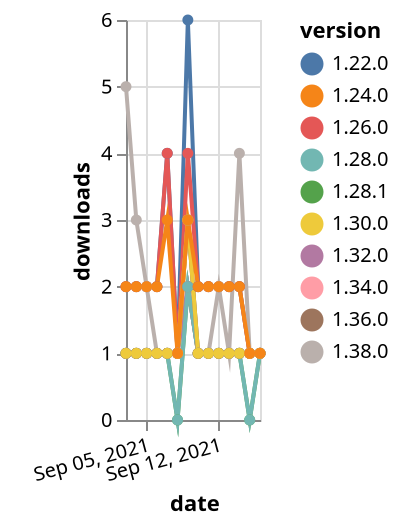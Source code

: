 {"$schema": "https://vega.github.io/schema/vega-lite/v5.json", "description": "A simple bar chart with embedded data.", "data": {"values": [{"date": "2021-09-03", "total": 178, "delta": 1, "version": "1.34.0"}, {"date": "2021-09-04", "total": 179, "delta": 1, "version": "1.34.0"}, {"date": "2021-09-05", "total": 180, "delta": 1, "version": "1.34.0"}, {"date": "2021-09-06", "total": 181, "delta": 1, "version": "1.34.0"}, {"date": "2021-09-07", "total": 182, "delta": 1, "version": "1.34.0"}, {"date": "2021-09-08", "total": 183, "delta": 1, "version": "1.34.0"}, {"date": "2021-09-09", "total": 185, "delta": 2, "version": "1.34.0"}, {"date": "2021-09-10", "total": 186, "delta": 1, "version": "1.34.0"}, {"date": "2021-09-11", "total": 187, "delta": 1, "version": "1.34.0"}, {"date": "2021-09-12", "total": 188, "delta": 1, "version": "1.34.0"}, {"date": "2021-09-13", "total": 189, "delta": 1, "version": "1.34.0"}, {"date": "2021-09-14", "total": 190, "delta": 1, "version": "1.34.0"}, {"date": "2021-09-15", "total": 191, "delta": 1, "version": "1.34.0"}, {"date": "2021-09-16", "total": 192, "delta": 1, "version": "1.34.0"}, {"date": "2021-09-03", "total": 258, "delta": 1, "version": "1.28.1"}, {"date": "2021-09-04", "total": 259, "delta": 1, "version": "1.28.1"}, {"date": "2021-09-05", "total": 260, "delta": 1, "version": "1.28.1"}, {"date": "2021-09-06", "total": 261, "delta": 1, "version": "1.28.1"}, {"date": "2021-09-07", "total": 262, "delta": 1, "version": "1.28.1"}, {"date": "2021-09-08", "total": 262, "delta": 0, "version": "1.28.1"}, {"date": "2021-09-09", "total": 264, "delta": 2, "version": "1.28.1"}, {"date": "2021-09-10", "total": 265, "delta": 1, "version": "1.28.1"}, {"date": "2021-09-11", "total": 266, "delta": 1, "version": "1.28.1"}, {"date": "2021-09-12", "total": 267, "delta": 1, "version": "1.28.1"}, {"date": "2021-09-13", "total": 268, "delta": 1, "version": "1.28.1"}, {"date": "2021-09-14", "total": 269, "delta": 1, "version": "1.28.1"}, {"date": "2021-09-15", "total": 269, "delta": 0, "version": "1.28.1"}, {"date": "2021-09-16", "total": 270, "delta": 1, "version": "1.28.1"}, {"date": "2021-09-03", "total": 221, "delta": 1, "version": "1.32.0"}, {"date": "2021-09-04", "total": 222, "delta": 1, "version": "1.32.0"}, {"date": "2021-09-05", "total": 223, "delta": 1, "version": "1.32.0"}, {"date": "2021-09-06", "total": 224, "delta": 1, "version": "1.32.0"}, {"date": "2021-09-07", "total": 225, "delta": 1, "version": "1.32.0"}, {"date": "2021-09-08", "total": 226, "delta": 1, "version": "1.32.0"}, {"date": "2021-09-09", "total": 228, "delta": 2, "version": "1.32.0"}, {"date": "2021-09-10", "total": 229, "delta": 1, "version": "1.32.0"}, {"date": "2021-09-11", "total": 230, "delta": 1, "version": "1.32.0"}, {"date": "2021-09-12", "total": 231, "delta": 1, "version": "1.32.0"}, {"date": "2021-09-13", "total": 232, "delta": 1, "version": "1.32.0"}, {"date": "2021-09-14", "total": 233, "delta": 1, "version": "1.32.0"}, {"date": "2021-09-15", "total": 234, "delta": 1, "version": "1.32.0"}, {"date": "2021-09-16", "total": 235, "delta": 1, "version": "1.32.0"}, {"date": "2021-09-03", "total": 3216, "delta": 2, "version": "1.22.0"}, {"date": "2021-09-04", "total": 3218, "delta": 2, "version": "1.22.0"}, {"date": "2021-09-05", "total": 3220, "delta": 2, "version": "1.22.0"}, {"date": "2021-09-06", "total": 3222, "delta": 2, "version": "1.22.0"}, {"date": "2021-09-07", "total": 3226, "delta": 4, "version": "1.22.0"}, {"date": "2021-09-08", "total": 3227, "delta": 1, "version": "1.22.0"}, {"date": "2021-09-09", "total": 3233, "delta": 6, "version": "1.22.0"}, {"date": "2021-09-10", "total": 3235, "delta": 2, "version": "1.22.0"}, {"date": "2021-09-11", "total": 3237, "delta": 2, "version": "1.22.0"}, {"date": "2021-09-12", "total": 3239, "delta": 2, "version": "1.22.0"}, {"date": "2021-09-13", "total": 3241, "delta": 2, "version": "1.22.0"}, {"date": "2021-09-14", "total": 3243, "delta": 2, "version": "1.22.0"}, {"date": "2021-09-15", "total": 3244, "delta": 1, "version": "1.22.0"}, {"date": "2021-09-16", "total": 3245, "delta": 1, "version": "1.22.0"}, {"date": "2021-09-03", "total": 275, "delta": 1, "version": "1.28.0"}, {"date": "2021-09-04", "total": 276, "delta": 1, "version": "1.28.0"}, {"date": "2021-09-05", "total": 277, "delta": 1, "version": "1.28.0"}, {"date": "2021-09-06", "total": 278, "delta": 1, "version": "1.28.0"}, {"date": "2021-09-07", "total": 279, "delta": 1, "version": "1.28.0"}, {"date": "2021-09-08", "total": 279, "delta": 0, "version": "1.28.0"}, {"date": "2021-09-09", "total": 281, "delta": 2, "version": "1.28.0"}, {"date": "2021-09-10", "total": 282, "delta": 1, "version": "1.28.0"}, {"date": "2021-09-11", "total": 283, "delta": 1, "version": "1.28.0"}, {"date": "2021-09-12", "total": 284, "delta": 1, "version": "1.28.0"}, {"date": "2021-09-13", "total": 285, "delta": 1, "version": "1.28.0"}, {"date": "2021-09-14", "total": 286, "delta": 1, "version": "1.28.0"}, {"date": "2021-09-15", "total": 286, "delta": 0, "version": "1.28.0"}, {"date": "2021-09-16", "total": 287, "delta": 1, "version": "1.28.0"}, {"date": "2021-09-03", "total": 2526, "delta": 2, "version": "1.26.0"}, {"date": "2021-09-04", "total": 2528, "delta": 2, "version": "1.26.0"}, {"date": "2021-09-05", "total": 2530, "delta": 2, "version": "1.26.0"}, {"date": "2021-09-06", "total": 2532, "delta": 2, "version": "1.26.0"}, {"date": "2021-09-07", "total": 2536, "delta": 4, "version": "1.26.0"}, {"date": "2021-09-08", "total": 2537, "delta": 1, "version": "1.26.0"}, {"date": "2021-09-09", "total": 2541, "delta": 4, "version": "1.26.0"}, {"date": "2021-09-10", "total": 2543, "delta": 2, "version": "1.26.0"}, {"date": "2021-09-11", "total": 2545, "delta": 2, "version": "1.26.0"}, {"date": "2021-09-12", "total": 2547, "delta": 2, "version": "1.26.0"}, {"date": "2021-09-13", "total": 2549, "delta": 2, "version": "1.26.0"}, {"date": "2021-09-14", "total": 2551, "delta": 2, "version": "1.26.0"}, {"date": "2021-09-15", "total": 2552, "delta": 1, "version": "1.26.0"}, {"date": "2021-09-16", "total": 2553, "delta": 1, "version": "1.26.0"}, {"date": "2021-09-03", "total": 147, "delta": 5, "version": "1.38.0"}, {"date": "2021-09-04", "total": 150, "delta": 3, "version": "1.38.0"}, {"date": "2021-09-05", "total": 152, "delta": 2, "version": "1.38.0"}, {"date": "2021-09-06", "total": 153, "delta": 1, "version": "1.38.0"}, {"date": "2021-09-07", "total": 154, "delta": 1, "version": "1.38.0"}, {"date": "2021-09-08", "total": 155, "delta": 1, "version": "1.38.0"}, {"date": "2021-09-09", "total": 158, "delta": 3, "version": "1.38.0"}, {"date": "2021-09-10", "total": 159, "delta": 1, "version": "1.38.0"}, {"date": "2021-09-11", "total": 160, "delta": 1, "version": "1.38.0"}, {"date": "2021-09-12", "total": 162, "delta": 2, "version": "1.38.0"}, {"date": "2021-09-13", "total": 163, "delta": 1, "version": "1.38.0"}, {"date": "2021-09-14", "total": 167, "delta": 4, "version": "1.38.0"}, {"date": "2021-09-15", "total": 168, "delta": 1, "version": "1.38.0"}, {"date": "2021-09-16", "total": 169, "delta": 1, "version": "1.38.0"}, {"date": "2021-09-03", "total": 226, "delta": 1, "version": "1.36.0"}, {"date": "2021-09-04", "total": 227, "delta": 1, "version": "1.36.0"}, {"date": "2021-09-05", "total": 228, "delta": 1, "version": "1.36.0"}, {"date": "2021-09-06", "total": 229, "delta": 1, "version": "1.36.0"}, {"date": "2021-09-07", "total": 230, "delta": 1, "version": "1.36.0"}, {"date": "2021-09-08", "total": 231, "delta": 1, "version": "1.36.0"}, {"date": "2021-09-09", "total": 234, "delta": 3, "version": "1.36.0"}, {"date": "2021-09-10", "total": 235, "delta": 1, "version": "1.36.0"}, {"date": "2021-09-11", "total": 236, "delta": 1, "version": "1.36.0"}, {"date": "2021-09-12", "total": 237, "delta": 1, "version": "1.36.0"}, {"date": "2021-09-13", "total": 238, "delta": 1, "version": "1.36.0"}, {"date": "2021-09-14", "total": 239, "delta": 1, "version": "1.36.0"}, {"date": "2021-09-15", "total": 240, "delta": 1, "version": "1.36.0"}, {"date": "2021-09-16", "total": 241, "delta": 1, "version": "1.36.0"}, {"date": "2021-09-03", "total": 353, "delta": 1, "version": "1.30.0"}, {"date": "2021-09-04", "total": 354, "delta": 1, "version": "1.30.0"}, {"date": "2021-09-05", "total": 355, "delta": 1, "version": "1.30.0"}, {"date": "2021-09-06", "total": 356, "delta": 1, "version": "1.30.0"}, {"date": "2021-09-07", "total": 357, "delta": 1, "version": "1.30.0"}, {"date": "2021-09-08", "total": 358, "delta": 1, "version": "1.30.0"}, {"date": "2021-09-09", "total": 361, "delta": 3, "version": "1.30.0"}, {"date": "2021-09-10", "total": 362, "delta": 1, "version": "1.30.0"}, {"date": "2021-09-11", "total": 363, "delta": 1, "version": "1.30.0"}, {"date": "2021-09-12", "total": 364, "delta": 1, "version": "1.30.0"}, {"date": "2021-09-13", "total": 365, "delta": 1, "version": "1.30.0"}, {"date": "2021-09-14", "total": 366, "delta": 1, "version": "1.30.0"}, {"date": "2021-09-15", "total": 367, "delta": 1, "version": "1.30.0"}, {"date": "2021-09-16", "total": 368, "delta": 1, "version": "1.30.0"}, {"date": "2021-09-03", "total": 2613, "delta": 2, "version": "1.24.0"}, {"date": "2021-09-04", "total": 2615, "delta": 2, "version": "1.24.0"}, {"date": "2021-09-05", "total": 2617, "delta": 2, "version": "1.24.0"}, {"date": "2021-09-06", "total": 2619, "delta": 2, "version": "1.24.0"}, {"date": "2021-09-07", "total": 2622, "delta": 3, "version": "1.24.0"}, {"date": "2021-09-08", "total": 2623, "delta": 1, "version": "1.24.0"}, {"date": "2021-09-09", "total": 2626, "delta": 3, "version": "1.24.0"}, {"date": "2021-09-10", "total": 2628, "delta": 2, "version": "1.24.0"}, {"date": "2021-09-11", "total": 2630, "delta": 2, "version": "1.24.0"}, {"date": "2021-09-12", "total": 2632, "delta": 2, "version": "1.24.0"}, {"date": "2021-09-13", "total": 2634, "delta": 2, "version": "1.24.0"}, {"date": "2021-09-14", "total": 2636, "delta": 2, "version": "1.24.0"}, {"date": "2021-09-15", "total": 2637, "delta": 1, "version": "1.24.0"}, {"date": "2021-09-16", "total": 2638, "delta": 1, "version": "1.24.0"}]}, "width": "container", "mark": {"type": "line", "point": {"filled": true}}, "encoding": {"x": {"field": "date", "type": "temporal", "timeUnit": "yearmonthdate", "title": "date", "axis": {"labelAngle": -15}}, "y": {"field": "delta", "type": "quantitative", "title": "downloads"}, "color": {"field": "version", "type": "nominal"}, "tooltip": {"field": "delta"}}}